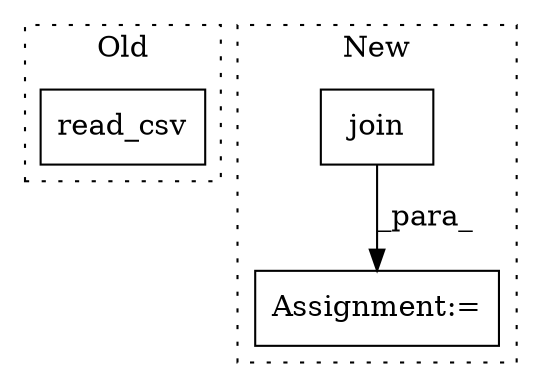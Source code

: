 digraph G {
subgraph cluster0 {
1 [label="read_csv" a="32" s="365,461" l="9,1" shape="box"];
label = "Old";
style="dotted";
}
subgraph cluster1 {
2 [label="join" a="32" s="343,390" l="5,1" shape="box"];
3 [label="Assignment:=" a="7" s="461" l="1" shape="box"];
label = "New";
style="dotted";
}
2 -> 3 [label="_para_"];
}